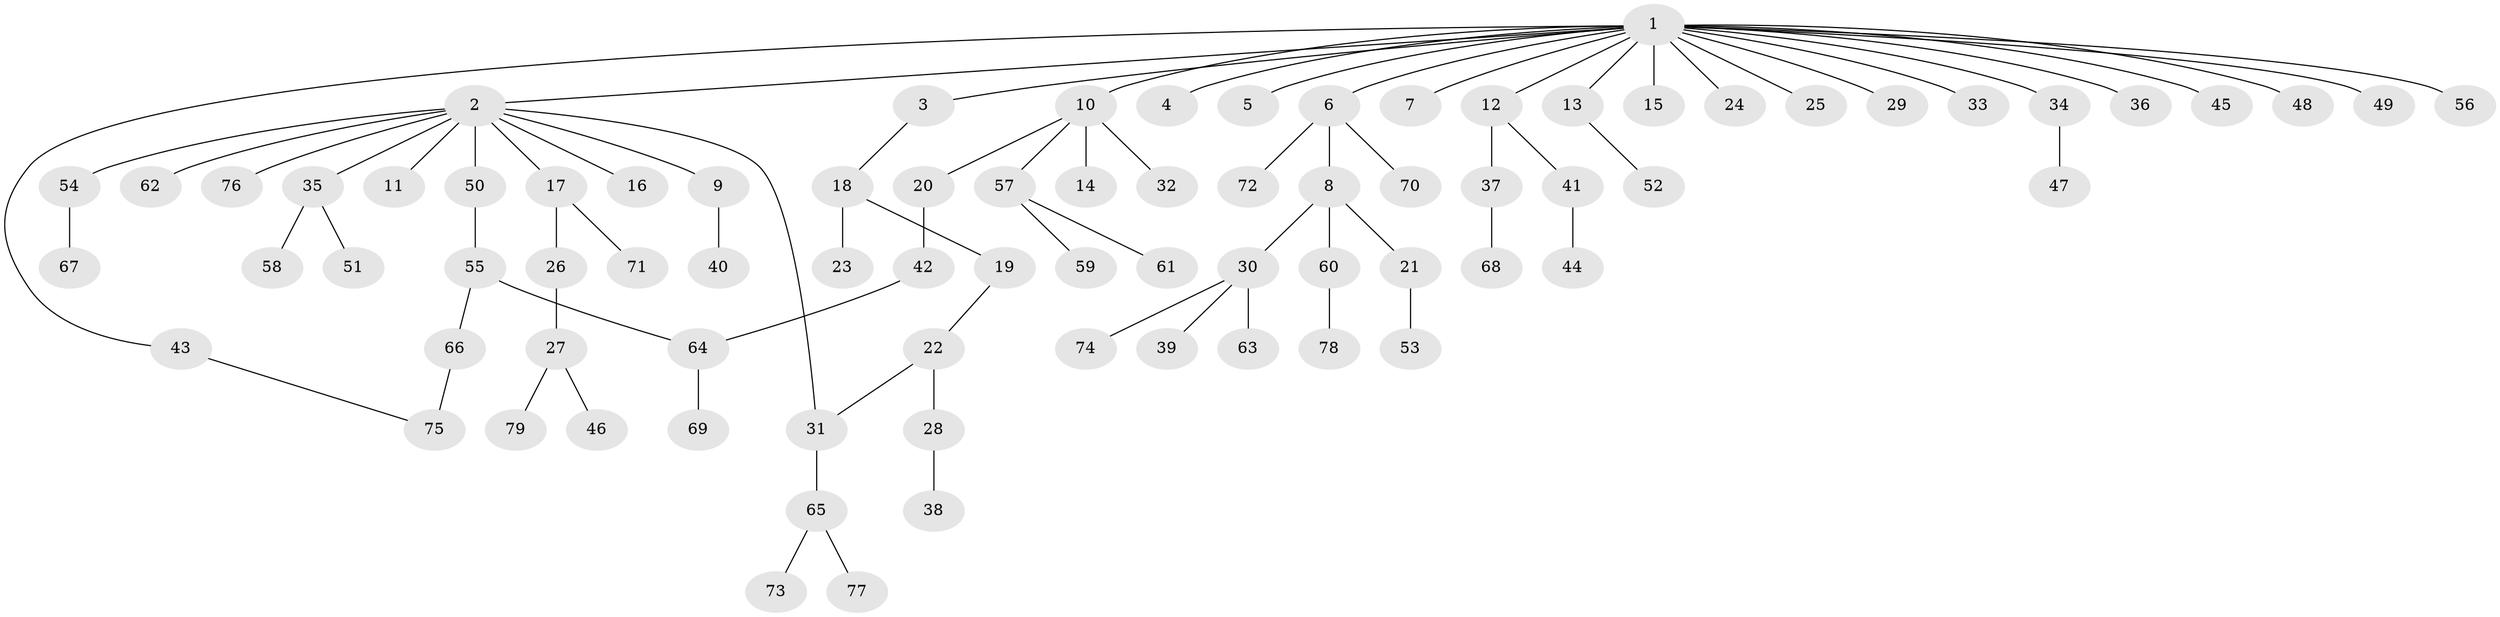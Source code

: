 // coarse degree distribution, {20: 0.017543859649122806, 12: 0.017543859649122806, 2: 0.14035087719298245, 1: 0.6491228070175439, 3: 0.12280701754385964, 4: 0.05263157894736842}
// Generated by graph-tools (version 1.1) at 2025/41/03/06/25 10:41:52]
// undirected, 79 vertices, 81 edges
graph export_dot {
graph [start="1"]
  node [color=gray90,style=filled];
  1;
  2;
  3;
  4;
  5;
  6;
  7;
  8;
  9;
  10;
  11;
  12;
  13;
  14;
  15;
  16;
  17;
  18;
  19;
  20;
  21;
  22;
  23;
  24;
  25;
  26;
  27;
  28;
  29;
  30;
  31;
  32;
  33;
  34;
  35;
  36;
  37;
  38;
  39;
  40;
  41;
  42;
  43;
  44;
  45;
  46;
  47;
  48;
  49;
  50;
  51;
  52;
  53;
  54;
  55;
  56;
  57;
  58;
  59;
  60;
  61;
  62;
  63;
  64;
  65;
  66;
  67;
  68;
  69;
  70;
  71;
  72;
  73;
  74;
  75;
  76;
  77;
  78;
  79;
  1 -- 2;
  1 -- 3;
  1 -- 4;
  1 -- 5;
  1 -- 6;
  1 -- 7;
  1 -- 10;
  1 -- 12;
  1 -- 13;
  1 -- 15;
  1 -- 24;
  1 -- 25;
  1 -- 29;
  1 -- 33;
  1 -- 34;
  1 -- 36;
  1 -- 43;
  1 -- 45;
  1 -- 48;
  1 -- 49;
  1 -- 56;
  2 -- 9;
  2 -- 11;
  2 -- 16;
  2 -- 17;
  2 -- 31;
  2 -- 35;
  2 -- 50;
  2 -- 54;
  2 -- 62;
  2 -- 76;
  3 -- 18;
  6 -- 8;
  6 -- 70;
  6 -- 72;
  8 -- 21;
  8 -- 30;
  8 -- 60;
  9 -- 40;
  10 -- 14;
  10 -- 20;
  10 -- 32;
  10 -- 57;
  12 -- 37;
  12 -- 41;
  13 -- 52;
  17 -- 26;
  17 -- 71;
  18 -- 19;
  18 -- 23;
  19 -- 22;
  20 -- 42;
  21 -- 53;
  22 -- 28;
  22 -- 31;
  26 -- 27;
  27 -- 46;
  27 -- 79;
  28 -- 38;
  30 -- 39;
  30 -- 63;
  30 -- 74;
  31 -- 65;
  34 -- 47;
  35 -- 51;
  35 -- 58;
  37 -- 68;
  41 -- 44;
  42 -- 64;
  43 -- 75;
  50 -- 55;
  54 -- 67;
  55 -- 64;
  55 -- 66;
  57 -- 59;
  57 -- 61;
  60 -- 78;
  64 -- 69;
  65 -- 73;
  65 -- 77;
  66 -- 75;
}
